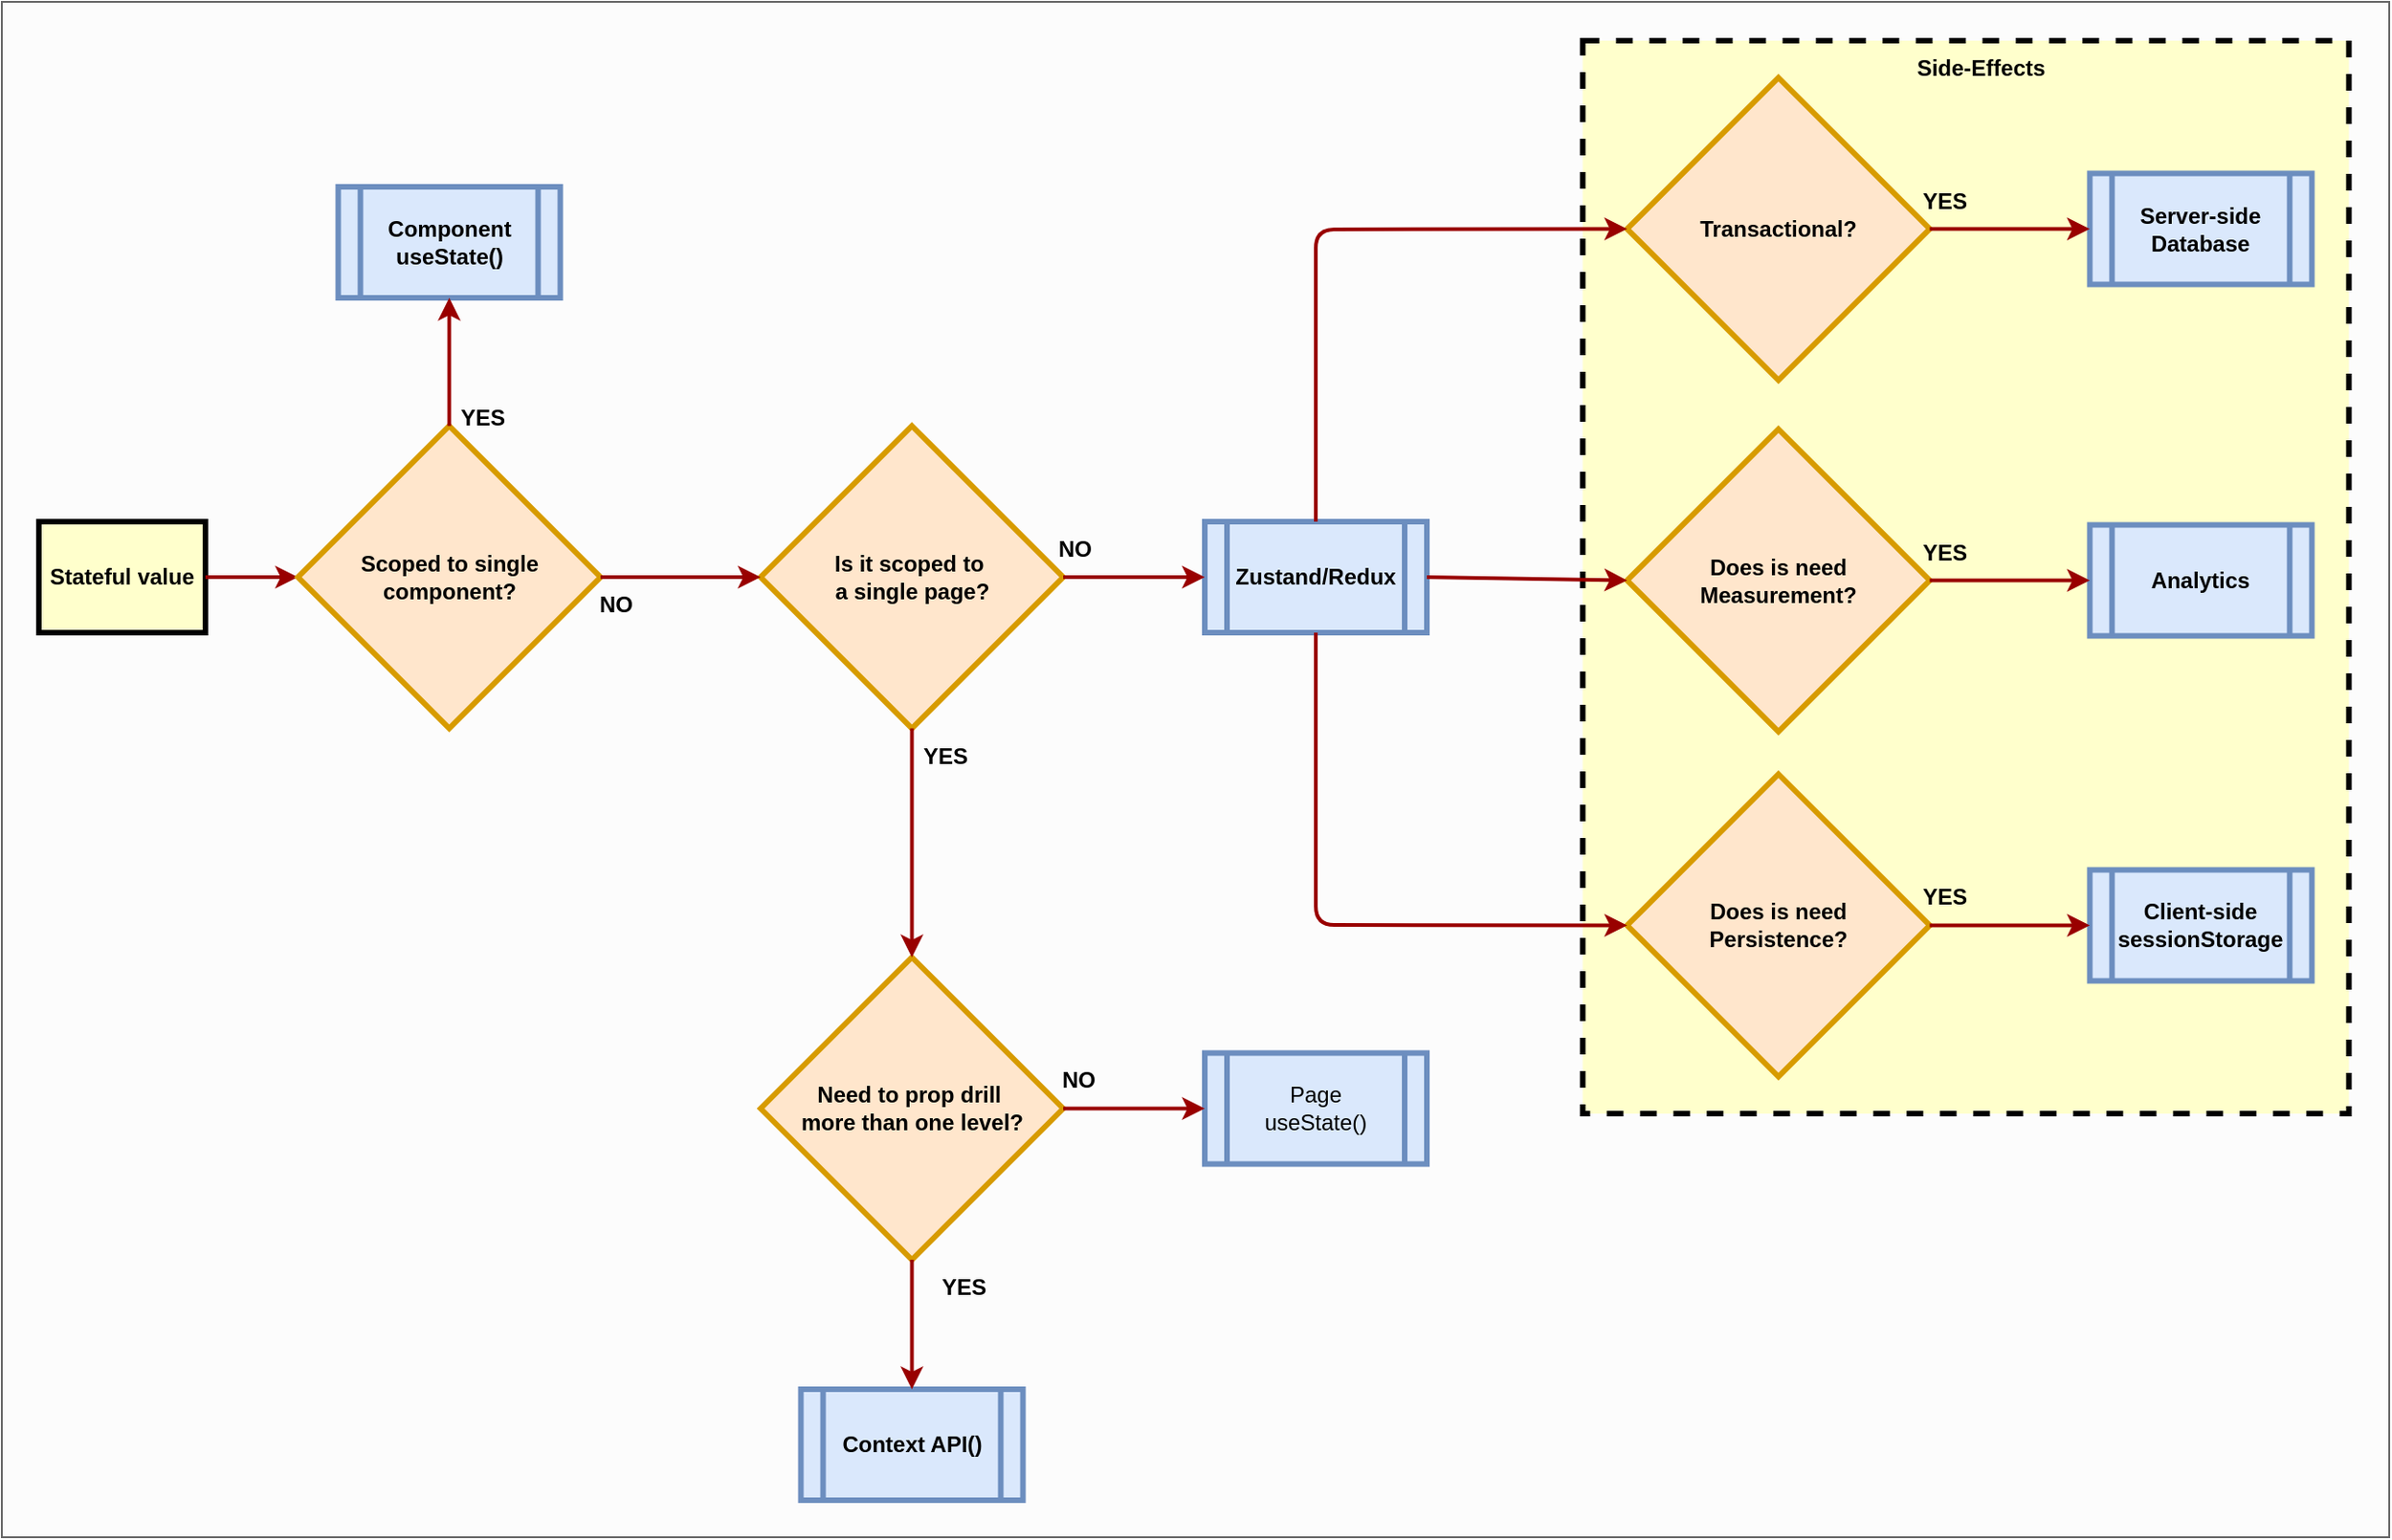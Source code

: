<mxfile version="24.2.3" type="github">
  <diagram name="Page-1" id="c7558073-3199-34d8-9f00-42111426c3f3">
    <mxGraphModel dx="2074" dy="1070" grid="1" gridSize="10" guides="1" tooltips="1" connect="1" arrows="1" fold="1" page="1" pageScale="1" pageWidth="826" pageHeight="1169" background="none" math="0" shadow="0">
      <root>
        <mxCell id="0" />
        <mxCell id="1" parent="0" />
        <mxCell id="sGb1W4jhdXBTDEJw64oY-37" value="" style="rounded=0;whiteSpace=wrap;html=1;fillColor=#FCFCFC;fontColor=#333333;strokeColor=#666666;" vertex="1" parent="1">
          <mxGeometry x="20" y="200" width="1290" height="830" as="geometry" />
        </mxCell>
        <mxCell id="4" value="Stateful value" style="whiteSpace=wrap;align=center;verticalAlign=middle;fontStyle=1;strokeWidth=3;fillColor=#FFFFCC" parent="1" vertex="1">
          <mxGeometry x="40" y="481" width="90" height="60" as="geometry" />
        </mxCell>
        <mxCell id="37" value="" style="edgeStyle=none;noEdgeStyle=1;strokeColor=#990000;strokeWidth=2;exitX=1;exitY=0.5;exitDx=0;exitDy=0;entryX=0;entryY=0.5;entryDx=0;entryDy=0;" parent="1" source="4" target="Bupd_GR4BdfSbWgs7CEX-97" edge="1">
          <mxGeometry width="100" height="100" relative="1" as="geometry">
            <mxPoint x="250" y="477.586" as="sourcePoint" />
            <mxPoint x="170" y="510" as="targetPoint" />
          </mxGeometry>
        </mxCell>
        <mxCell id="Bupd_GR4BdfSbWgs7CEX-97" value="Scoped to single component?" style="rhombus;whiteSpace=wrap;html=1;strokeColor=#d79b00;strokeWidth=3;align=center;verticalAlign=middle;fontFamily=Helvetica;fontSize=12;fontStyle=1;fillColor=#ffe6cc;" parent="1" vertex="1">
          <mxGeometry x="180" y="429.25" width="163.5" height="163.5" as="geometry" />
        </mxCell>
        <mxCell id="Bupd_GR4BdfSbWgs7CEX-98" value="Component&lt;div&gt;useState()&lt;/div&gt;" style="shape=process;whiteSpace=wrap;html=1;backgroundOutline=1;strokeColor=#6c8ebf;strokeWidth=3;align=center;verticalAlign=middle;fontFamily=Helvetica;fontSize=12;fontStyle=1;fillColor=#dae8fc;" parent="1" vertex="1">
          <mxGeometry x="201.75" y="300" width="120" height="60" as="geometry" />
        </mxCell>
        <mxCell id="Bupd_GR4BdfSbWgs7CEX-100" value="" style="edgeStyle=none;noEdgeStyle=1;strokeColor=#990000;strokeWidth=2;exitX=0.5;exitY=0;exitDx=0;exitDy=0;entryX=0.5;entryY=1;entryDx=0;entryDy=0;" parent="1" source="Bupd_GR4BdfSbWgs7CEX-97" target="Bupd_GR4BdfSbWgs7CEX-98" edge="1">
          <mxGeometry width="100" height="100" relative="1" as="geometry">
            <mxPoint x="140" y="521" as="sourcePoint" />
            <mxPoint x="190" y="521" as="targetPoint" />
          </mxGeometry>
        </mxCell>
        <mxCell id="Bupd_GR4BdfSbWgs7CEX-101" value="" style="edgeLabel;html=1;align=center;verticalAlign=middle;resizable=0;points=[];strokeColor=default;strokeWidth=3;fontFamily=Helvetica;fontSize=12;fontColor=default;fontStyle=1;fillColor=#FFFFCC;" parent="Bupd_GR4BdfSbWgs7CEX-100" vertex="1" connectable="0">
          <mxGeometry x="0.021" y="2" relative="1" as="geometry">
            <mxPoint as="offset" />
          </mxGeometry>
        </mxCell>
        <mxCell id="Bupd_GR4BdfSbWgs7CEX-102" value="Is it scoped to&amp;nbsp;&lt;div&gt;a single page?&lt;/div&gt;" style="rhombus;whiteSpace=wrap;html=1;strokeColor=#d79b00;strokeWidth=3;align=center;verticalAlign=middle;fontFamily=Helvetica;fontSize=12;fontStyle=1;fillColor=#ffe6cc;" parent="1" vertex="1">
          <mxGeometry x="430" y="429.25" width="163.5" height="163.5" as="geometry" />
        </mxCell>
        <mxCell id="Bupd_GR4BdfSbWgs7CEX-103" value="" style="edgeStyle=none;noEdgeStyle=1;strokeColor=#990000;strokeWidth=2;exitX=1;exitY=0.5;exitDx=0;exitDy=0;entryX=0;entryY=0.5;entryDx=0;entryDy=0;" parent="1" source="Bupd_GR4BdfSbWgs7CEX-97" target="Bupd_GR4BdfSbWgs7CEX-102" edge="1">
          <mxGeometry width="100" height="100" relative="1" as="geometry">
            <mxPoint x="313" y="480" as="sourcePoint" />
            <mxPoint x="370" y="450" as="targetPoint" />
          </mxGeometry>
        </mxCell>
        <mxCell id="Bupd_GR4BdfSbWgs7CEX-104" value="" style="edgeLabel;html=1;align=center;verticalAlign=middle;resizable=0;points=[];strokeColor=default;strokeWidth=3;fontFamily=Helvetica;fontSize=12;fontColor=default;fontStyle=1;fillColor=#FFFFCC;" parent="Bupd_GR4BdfSbWgs7CEX-103" vertex="1" connectable="0">
          <mxGeometry x="0.021" y="2" relative="1" as="geometry">
            <mxPoint as="offset" />
          </mxGeometry>
        </mxCell>
        <mxCell id="Bupd_GR4BdfSbWgs7CEX-105" value="Zustand/Redux" style="shape=process;whiteSpace=wrap;html=1;backgroundOutline=1;strokeColor=#6c8ebf;strokeWidth=3;align=center;verticalAlign=middle;fontFamily=Helvetica;fontSize=12;fontStyle=1;fillColor=#dae8fc;" parent="1" vertex="1">
          <mxGeometry x="670" y="481" width="120" height="60" as="geometry" />
        </mxCell>
        <mxCell id="Bupd_GR4BdfSbWgs7CEX-106" value="" style="edgeStyle=none;noEdgeStyle=1;strokeColor=#990000;strokeWidth=2;exitX=1;exitY=0.5;exitDx=0;exitDy=0;entryX=0;entryY=0.5;entryDx=0;entryDy=0;" parent="1" source="Bupd_GR4BdfSbWgs7CEX-102" target="Bupd_GR4BdfSbWgs7CEX-105" edge="1">
          <mxGeometry width="100" height="100" relative="1" as="geometry">
            <mxPoint x="313" y="562" as="sourcePoint" />
            <mxPoint x="394" y="601" as="targetPoint" />
          </mxGeometry>
        </mxCell>
        <mxCell id="Bupd_GR4BdfSbWgs7CEX-107" value="" style="edgeLabel;html=1;align=center;verticalAlign=middle;resizable=0;points=[];strokeColor=default;strokeWidth=3;fontFamily=Helvetica;fontSize=12;fontColor=default;fontStyle=1;fillColor=#FFFFCC;" parent="Bupd_GR4BdfSbWgs7CEX-106" vertex="1" connectable="0">
          <mxGeometry x="0.021" y="2" relative="1" as="geometry">
            <mxPoint as="offset" />
          </mxGeometry>
        </mxCell>
        <mxCell id="Bupd_GR4BdfSbWgs7CEX-108" value="Need to prop drill&amp;nbsp;&lt;div&gt;more than one level?&lt;/div&gt;" style="rhombus;whiteSpace=wrap;html=1;strokeColor=#d79b00;strokeWidth=3;align=center;verticalAlign=middle;fontFamily=Helvetica;fontSize=12;fontStyle=1;fillColor=#ffe6cc;" parent="1" vertex="1">
          <mxGeometry x="430" y="716.5" width="163.5" height="163.5" as="geometry" />
        </mxCell>
        <mxCell id="Bupd_GR4BdfSbWgs7CEX-110" value="" style="edgeStyle=none;noEdgeStyle=1;strokeColor=#990000;strokeWidth=2;exitX=0.5;exitY=1;exitDx=0;exitDy=0;entryX=0.5;entryY=0;entryDx=0;entryDy=0;" parent="1" source="Bupd_GR4BdfSbWgs7CEX-102" target="Bupd_GR4BdfSbWgs7CEX-108" edge="1">
          <mxGeometry width="100" height="100" relative="1" as="geometry">
            <mxPoint x="313" y="480" as="sourcePoint" />
            <mxPoint x="370" y="450" as="targetPoint" />
          </mxGeometry>
        </mxCell>
        <mxCell id="Bupd_GR4BdfSbWgs7CEX-111" value="" style="edgeLabel;html=1;align=center;verticalAlign=middle;resizable=0;points=[];strokeColor=default;strokeWidth=3;fontFamily=Helvetica;fontSize=12;fontColor=default;fontStyle=1;fillColor=#FFFFCC;" parent="Bupd_GR4BdfSbWgs7CEX-110" vertex="1" connectable="0">
          <mxGeometry x="0.021" y="2" relative="1" as="geometry">
            <mxPoint as="offset" />
          </mxGeometry>
        </mxCell>
        <mxCell id="Bupd_GR4BdfSbWgs7CEX-112" value="Page&lt;div&gt;useState()&lt;/div&gt;" style="shape=process;whiteSpace=wrap;html=1;backgroundOutline=1;strokeColor=#6c8ebf;strokeWidth=3;align=center;verticalAlign=middle;fontFamily=Helvetica;fontSize=12;fontStyle=0;fillColor=#dae8fc;" parent="1" vertex="1">
          <mxGeometry x="670" y="768.25" width="120" height="60" as="geometry" />
        </mxCell>
        <mxCell id="Bupd_GR4BdfSbWgs7CEX-113" value="Context API()" style="shape=process;whiteSpace=wrap;html=1;backgroundOutline=1;strokeColor=#6c8ebf;strokeWidth=3;align=center;verticalAlign=middle;fontFamily=Helvetica;fontSize=12;fontStyle=1;fillColor=#dae8fc;" parent="1" vertex="1">
          <mxGeometry x="451.75" y="950" width="120" height="60" as="geometry" />
        </mxCell>
        <mxCell id="Bupd_GR4BdfSbWgs7CEX-114" value="" style="edgeStyle=none;noEdgeStyle=1;strokeColor=#990000;strokeWidth=2;exitX=0.5;exitY=1;exitDx=0;exitDy=0;entryX=0.5;entryY=0;entryDx=0;entryDy=0;" parent="1" source="Bupd_GR4BdfSbWgs7CEX-108" target="Bupd_GR4BdfSbWgs7CEX-113" edge="1">
          <mxGeometry width="100" height="100" relative="1" as="geometry">
            <mxPoint x="476" y="683" as="sourcePoint" />
            <mxPoint x="629" y="741" as="targetPoint" />
          </mxGeometry>
        </mxCell>
        <mxCell id="Bupd_GR4BdfSbWgs7CEX-115" value="" style="edgeLabel;html=1;align=center;verticalAlign=middle;resizable=0;points=[];strokeColor=default;strokeWidth=3;fontFamily=Helvetica;fontSize=12;fontColor=default;fontStyle=1;fillColor=#FFFFCC;" parent="Bupd_GR4BdfSbWgs7CEX-114" vertex="1" connectable="0">
          <mxGeometry x="0.021" y="2" relative="1" as="geometry">
            <mxPoint as="offset" />
          </mxGeometry>
        </mxCell>
        <mxCell id="Bupd_GR4BdfSbWgs7CEX-116" value="" style="edgeStyle=none;noEdgeStyle=1;strokeColor=#990000;strokeWidth=2;exitX=1;exitY=0.5;exitDx=0;exitDy=0;entryX=0;entryY=0.5;entryDx=0;entryDy=0;" parent="1" source="Bupd_GR4BdfSbWgs7CEX-108" target="Bupd_GR4BdfSbWgs7CEX-112" edge="1">
          <mxGeometry width="100" height="100" relative="1" as="geometry">
            <mxPoint x="476" y="601" as="sourcePoint" />
            <mxPoint x="610" y="450" as="targetPoint" />
          </mxGeometry>
        </mxCell>
        <mxCell id="Bupd_GR4BdfSbWgs7CEX-117" value="" style="edgeLabel;html=1;align=center;verticalAlign=middle;resizable=0;points=[];strokeColor=default;strokeWidth=3;fontFamily=Helvetica;fontSize=12;fontColor=default;fontStyle=1;fillColor=#FFFFCC;" parent="Bupd_GR4BdfSbWgs7CEX-116" vertex="1" connectable="0">
          <mxGeometry x="0.021" y="2" relative="1" as="geometry">
            <mxPoint as="offset" />
          </mxGeometry>
        </mxCell>
        <mxCell id="Bupd_GR4BdfSbWgs7CEX-118" value="" style="rounded=0;whiteSpace=wrap;html=1;strokeColor=default;strokeWidth=3;align=center;verticalAlign=middle;fontFamily=Helvetica;fontSize=12;fontColor=default;fontStyle=1;fillColor=#FFFFCC;dashed=1;" parent="1" vertex="1">
          <mxGeometry x="874.22" y="221" width="414" height="580" as="geometry" />
        </mxCell>
        <mxCell id="Bupd_GR4BdfSbWgs7CEX-119" value="Transactional?" style="rhombus;whiteSpace=wrap;html=1;strokeColor=#d79b00;strokeWidth=3;align=center;verticalAlign=middle;fontFamily=Helvetica;fontSize=12;fontStyle=1;fillColor=#ffe6cc;" parent="1" vertex="1">
          <mxGeometry x="898.22" y="241" width="163.5" height="163.5" as="geometry" />
        </mxCell>
        <mxCell id="Bupd_GR4BdfSbWgs7CEX-120" value="Does is need&lt;div&gt;Measurement?&lt;/div&gt;" style="rhombus;whiteSpace=wrap;html=1;strokeColor=#d79b00;strokeWidth=3;align=center;verticalAlign=middle;fontFamily=Helvetica;fontSize=12;fontStyle=1;fillColor=#ffe6cc;" parent="1" vertex="1">
          <mxGeometry x="898.22" y="431" width="163.5" height="163.5" as="geometry" />
        </mxCell>
        <mxCell id="Bupd_GR4BdfSbWgs7CEX-121" value="Does is need&lt;div&gt;Persistence?&lt;/div&gt;" style="rhombus;whiteSpace=wrap;html=1;strokeColor=#d79b00;strokeWidth=3;align=center;verticalAlign=middle;fontFamily=Helvetica;fontSize=12;fontStyle=1;fillColor=#ffe6cc;" parent="1" vertex="1">
          <mxGeometry x="898.22" y="617.5" width="163.5" height="163.5" as="geometry" />
        </mxCell>
        <mxCell id="Bupd_GR4BdfSbWgs7CEX-122" value="Server-side&lt;div&gt;Database&lt;/div&gt;" style="shape=process;whiteSpace=wrap;html=1;backgroundOutline=1;strokeColor=#6c8ebf;strokeWidth=3;align=center;verticalAlign=middle;fontFamily=Helvetica;fontSize=12;fontStyle=1;fillColor=#dae8fc;" parent="1" vertex="1">
          <mxGeometry x="1148.22" y="292.75" width="120" height="60" as="geometry" />
        </mxCell>
        <mxCell id="Bupd_GR4BdfSbWgs7CEX-123" value="Analytics" style="shape=process;whiteSpace=wrap;html=1;backgroundOutline=1;strokeColor=#6c8ebf;strokeWidth=3;align=center;verticalAlign=middle;fontFamily=Helvetica;fontSize=12;fontStyle=1;fillColor=#dae8fc;" parent="1" vertex="1">
          <mxGeometry x="1148.22" y="482.75" width="120" height="60" as="geometry" />
        </mxCell>
        <mxCell id="Bupd_GR4BdfSbWgs7CEX-124" value="Client-side&lt;div&gt;sessionStorage&lt;/div&gt;" style="shape=process;whiteSpace=wrap;html=1;backgroundOutline=1;strokeColor=#6c8ebf;strokeWidth=3;align=center;verticalAlign=middle;fontFamily=Helvetica;fontSize=12;fontStyle=1;fillColor=#dae8fc;" parent="1" vertex="1">
          <mxGeometry x="1148.22" y="669.25" width="120" height="60" as="geometry" />
        </mxCell>
        <mxCell id="Bupd_GR4BdfSbWgs7CEX-125" value="" style="edgeStyle=none;noEdgeStyle=1;strokeColor=#990000;strokeWidth=2;exitX=1;exitY=0.5;exitDx=0;exitDy=0;entryX=0;entryY=0.5;entryDx=0;entryDy=0;" parent="1" source="Bupd_GR4BdfSbWgs7CEX-119" target="Bupd_GR4BdfSbWgs7CEX-122" edge="1">
          <mxGeometry width="100" height="100" relative="1" as="geometry">
            <mxPoint x="1038.22" y="371" as="sourcePoint" />
            <mxPoint x="1095.22" y="341" as="targetPoint" />
          </mxGeometry>
        </mxCell>
        <mxCell id="Bupd_GR4BdfSbWgs7CEX-126" value="" style="edgeLabel;html=1;align=center;verticalAlign=middle;resizable=0;points=[];strokeColor=default;strokeWidth=3;fontFamily=Helvetica;fontSize=12;fontColor=default;fontStyle=1;fillColor=#FFFFCC;" parent="Bupd_GR4BdfSbWgs7CEX-125" vertex="1" connectable="0">
          <mxGeometry x="0.021" y="2" relative="1" as="geometry">
            <mxPoint as="offset" />
          </mxGeometry>
        </mxCell>
        <mxCell id="Bupd_GR4BdfSbWgs7CEX-127" value="" style="edgeStyle=none;noEdgeStyle=1;strokeColor=#990000;strokeWidth=2;exitX=1;exitY=0.5;exitDx=0;exitDy=0;entryX=0;entryY=0.5;entryDx=0;entryDy=0;" parent="1" source="Bupd_GR4BdfSbWgs7CEX-120" target="Bupd_GR4BdfSbWgs7CEX-123" edge="1">
          <mxGeometry width="100" height="100" relative="1" as="geometry">
            <mxPoint x="1062.22" y="501" as="sourcePoint" />
            <mxPoint x="1148.22" y="501" as="targetPoint" />
          </mxGeometry>
        </mxCell>
        <mxCell id="Bupd_GR4BdfSbWgs7CEX-128" value="" style="edgeLabel;html=1;align=center;verticalAlign=middle;resizable=0;points=[];strokeColor=default;strokeWidth=3;fontFamily=Helvetica;fontSize=12;fontColor=default;fontStyle=1;fillColor=#FFFFCC;" parent="Bupd_GR4BdfSbWgs7CEX-127" vertex="1" connectable="0">
          <mxGeometry x="0.021" y="2" relative="1" as="geometry">
            <mxPoint as="offset" />
          </mxGeometry>
        </mxCell>
        <mxCell id="Bupd_GR4BdfSbWgs7CEX-129" value="" style="edgeStyle=none;noEdgeStyle=1;strokeColor=#990000;strokeWidth=2;exitX=1;exitY=0.5;exitDx=0;exitDy=0;entryX=0;entryY=0.5;entryDx=0;entryDy=0;" parent="1" source="Bupd_GR4BdfSbWgs7CEX-121" target="Bupd_GR4BdfSbWgs7CEX-124" edge="1">
          <mxGeometry width="100" height="100" relative="1" as="geometry">
            <mxPoint x="1082.22" y="343" as="sourcePoint" />
            <mxPoint x="1168.22" y="343" as="targetPoint" />
          </mxGeometry>
        </mxCell>
        <mxCell id="Bupd_GR4BdfSbWgs7CEX-130" value="" style="edgeLabel;html=1;align=center;verticalAlign=middle;resizable=0;points=[];strokeColor=default;strokeWidth=3;fontFamily=Helvetica;fontSize=12;fontColor=default;fontStyle=1;fillColor=#FFFFCC;" parent="Bupd_GR4BdfSbWgs7CEX-129" vertex="1" connectable="0">
          <mxGeometry x="0.021" y="2" relative="1" as="geometry">
            <mxPoint as="offset" />
          </mxGeometry>
        </mxCell>
        <mxCell id="Bupd_GR4BdfSbWgs7CEX-131" value="Side-Effects" style="text;html=1;align=center;verticalAlign=middle;whiteSpace=wrap;rounded=0;fontFamily=Helvetica;fontSize=12;fontColor=default;fontStyle=1;" parent="1" vertex="1">
          <mxGeometry x="1051.22" y="221" width="77" height="30" as="geometry" />
        </mxCell>
        <mxCell id="Bupd_GR4BdfSbWgs7CEX-132" value="" style="edgeStyle=none;noEdgeStyle=1;strokeColor=#990000;strokeWidth=2;exitX=0.5;exitY=0;exitDx=0;exitDy=0;entryX=0;entryY=0.5;entryDx=0;entryDy=0;" parent="1" source="Bupd_GR4BdfSbWgs7CEX-105" target="Bupd_GR4BdfSbWgs7CEX-119" edge="1">
          <mxGeometry width="100" height="100" relative="1" as="geometry">
            <mxPoint x="900" y="686" as="sourcePoint" />
            <mxPoint x="720" y="640" as="targetPoint" />
            <Array as="points">
              <mxPoint x="730" y="323" />
            </Array>
          </mxGeometry>
        </mxCell>
        <mxCell id="Bupd_GR4BdfSbWgs7CEX-133" value="" style="edgeLabel;html=1;align=center;verticalAlign=middle;resizable=0;points=[];strokeColor=default;strokeWidth=3;fontFamily=Helvetica;fontSize=12;fontColor=default;fontStyle=1;fillColor=#FFFFCC;" parent="Bupd_GR4BdfSbWgs7CEX-132" vertex="1" connectable="0">
          <mxGeometry x="0.021" y="2" relative="1" as="geometry">
            <mxPoint as="offset" />
          </mxGeometry>
        </mxCell>
        <mxCell id="Bupd_GR4BdfSbWgs7CEX-134" value="" style="edgeStyle=none;noEdgeStyle=1;strokeColor=#990000;strokeWidth=2;entryX=0;entryY=0.5;entryDx=0;entryDy=0;exitX=1;exitY=0.5;exitDx=0;exitDy=0;" parent="1" source="Bupd_GR4BdfSbWgs7CEX-105" target="Bupd_GR4BdfSbWgs7CEX-120" edge="1">
          <mxGeometry width="100" height="100" relative="1" as="geometry">
            <mxPoint x="900" y="701" as="sourcePoint" />
            <mxPoint x="970" y="382" as="targetPoint" />
          </mxGeometry>
        </mxCell>
        <mxCell id="Bupd_GR4BdfSbWgs7CEX-135" value="" style="edgeLabel;html=1;align=center;verticalAlign=middle;resizable=0;points=[];strokeColor=default;strokeWidth=3;fontFamily=Helvetica;fontSize=12;fontColor=default;fontStyle=1;fillColor=#FFFFCC;" parent="Bupd_GR4BdfSbWgs7CEX-134" vertex="1" connectable="0">
          <mxGeometry x="0.021" y="2" relative="1" as="geometry">
            <mxPoint as="offset" />
          </mxGeometry>
        </mxCell>
        <mxCell id="Bupd_GR4BdfSbWgs7CEX-136" value="" style="edgeStyle=none;noEdgeStyle=1;strokeColor=#990000;strokeWidth=2;entryX=0;entryY=0.5;entryDx=0;entryDy=0;exitX=0.5;exitY=1;exitDx=0;exitDy=0;" parent="1" source="Bupd_GR4BdfSbWgs7CEX-105" target="Bupd_GR4BdfSbWgs7CEX-121" edge="1">
          <mxGeometry width="100" height="100" relative="1" as="geometry">
            <mxPoint x="900" y="716" as="sourcePoint" />
            <mxPoint x="970" y="572" as="targetPoint" />
            <Array as="points">
              <mxPoint x="730" y="699" />
            </Array>
          </mxGeometry>
        </mxCell>
        <mxCell id="Bupd_GR4BdfSbWgs7CEX-137" value="" style="edgeLabel;html=1;align=center;verticalAlign=middle;resizable=0;points=[];strokeColor=default;strokeWidth=3;fontFamily=Helvetica;fontSize=12;fontColor=default;fontStyle=1;fillColor=#FFFFCC;" parent="Bupd_GR4BdfSbWgs7CEX-136" vertex="1" connectable="0">
          <mxGeometry x="0.021" y="2" relative="1" as="geometry">
            <mxPoint as="offset" />
          </mxGeometry>
        </mxCell>
        <mxCell id="A8oAGemT50ZksiBQ6UiS-38" value="YES" style="text;html=1;align=center;verticalAlign=middle;whiteSpace=wrap;rounded=0;fontStyle=1" parent="1" vertex="1">
          <mxGeometry x="500" y="592.75" width="60" height="30" as="geometry" />
        </mxCell>
        <mxCell id="A8oAGemT50ZksiBQ6UiS-39" value="YES" style="text;html=1;align=center;verticalAlign=middle;whiteSpace=wrap;rounded=0;fontStyle=1" parent="1" vertex="1">
          <mxGeometry x="250" y="410" width="60" height="30" as="geometry" />
        </mxCell>
        <mxCell id="A8oAGemT50ZksiBQ6UiS-40" value="NO" style="text;html=1;align=center;verticalAlign=middle;whiteSpace=wrap;rounded=0;fontStyle=1" parent="1" vertex="1">
          <mxGeometry x="321.75" y="511" width="60" height="30" as="geometry" />
        </mxCell>
        <mxCell id="A8oAGemT50ZksiBQ6UiS-41" value="NO" style="text;html=1;align=center;verticalAlign=middle;whiteSpace=wrap;rounded=0;fontStyle=1" parent="1" vertex="1">
          <mxGeometry x="570" y="481" width="60" height="30" as="geometry" />
        </mxCell>
        <mxCell id="A8oAGemT50ZksiBQ6UiS-43" value="YES" style="text;html=1;align=center;verticalAlign=middle;whiteSpace=wrap;rounded=0;fontStyle=1" parent="1" vertex="1">
          <mxGeometry x="510" y="880" width="60" height="30" as="geometry" />
        </mxCell>
        <mxCell id="A8oAGemT50ZksiBQ6UiS-45" value="NO" style="text;html=1;align=center;verticalAlign=middle;whiteSpace=wrap;rounded=0;fontStyle=1" parent="1" vertex="1">
          <mxGeometry x="571.75" y="768.25" width="60" height="30" as="geometry" />
        </mxCell>
        <mxCell id="A8oAGemT50ZksiBQ6UiS-46" value="YES" style="text;html=1;align=center;verticalAlign=middle;whiteSpace=wrap;rounded=0;fontStyle=1" parent="1" vertex="1">
          <mxGeometry x="1040" y="292.75" width="60" height="30" as="geometry" />
        </mxCell>
        <mxCell id="A8oAGemT50ZksiBQ6UiS-47" value="YES" style="text;html=1;align=center;verticalAlign=middle;whiteSpace=wrap;rounded=0;fontStyle=1" parent="1" vertex="1">
          <mxGeometry x="1040" y="482.75" width="60" height="30" as="geometry" />
        </mxCell>
        <mxCell id="A8oAGemT50ZksiBQ6UiS-48" value="YES" style="text;html=1;align=center;verticalAlign=middle;whiteSpace=wrap;rounded=0;fontStyle=1" parent="1" vertex="1">
          <mxGeometry x="1040" y="669.25" width="60" height="30" as="geometry" />
        </mxCell>
      </root>
    </mxGraphModel>
  </diagram>
</mxfile>
